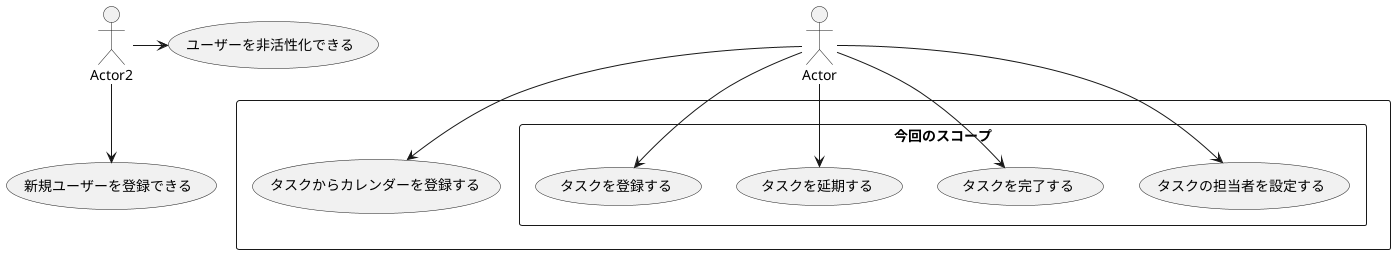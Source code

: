 @startuml

actor Actor

rectangle {

    Actor --> (タスクからカレンダーを登録する)

    rectangle 今回のスコープ {
        Actor --> (タスクの担当者を設定する)
        Actor --> (タスクを完了する)
        Actor --> (タスクを延期する)
        Actor --> (タスクを登録する)
    }
}


actor Actor2

Actor2 --> (新規ユーザーを登録できる)
Actor2 -r-> (ユーザーを非活性化できる)


@enduml
